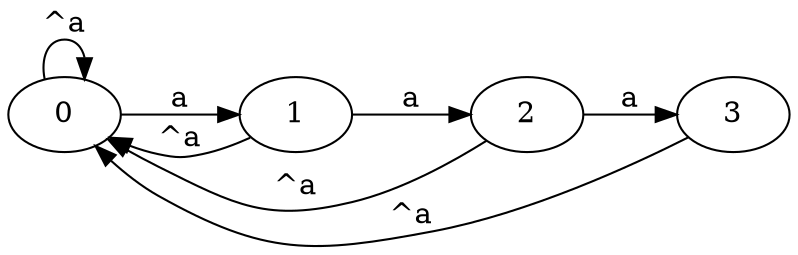 digraph 1 {
	graph [rankdir=LR]
	subgraph master {
	0 -> 1 [label=a]
	1 -> 2 [label=a]
	2 -> 3 [label=a]
	}
	1 -> 0 [label="^a", weight=0]
	2 -> 0 [label="^a", weight=0]
	3 -> 0 [label="^a", weight=0]
	0 -> 0 [label="^a", weight=0]
}
